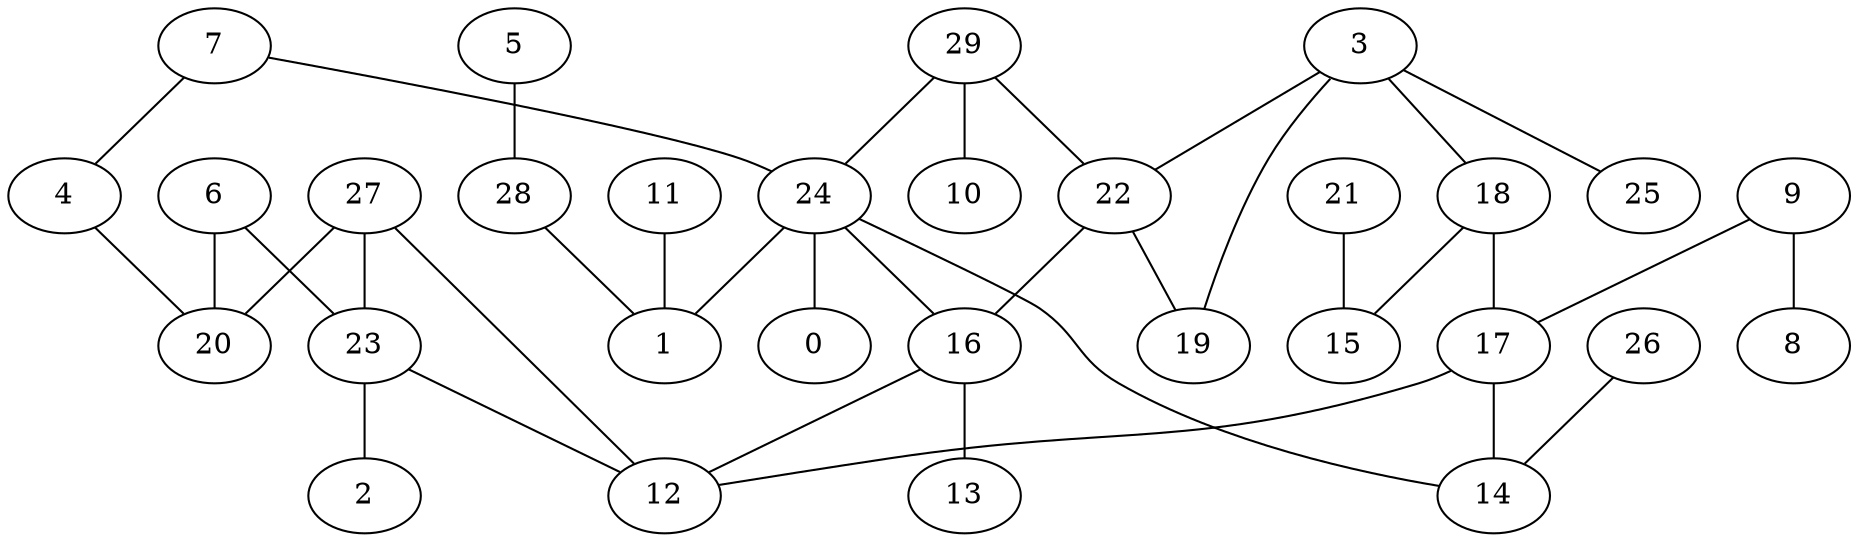 digraph GG_graph {

subgraph G_graph {
edge [color = black]
"18" -> "15" [dir = none]
"18" -> "17" [dir = none]
"11" -> "1" [dir = none]
"9" -> "8" [dir = none]
"9" -> "17" [dir = none]
"29" -> "10" [dir = none]
"29" -> "22" [dir = none]
"29" -> "24" [dir = none]
"17" -> "12" [dir = none]
"17" -> "14" [dir = none]
"28" -> "1" [dir = none]
"24" -> "1" [dir = none]
"24" -> "0" [dir = none]
"24" -> "14" [dir = none]
"23" -> "2" [dir = none]
"23" -> "12" [dir = none]
"21" -> "15" [dir = none]
"26" -> "14" [dir = none]
"16" -> "13" [dir = none]
"16" -> "12" [dir = none]
"6" -> "20" [dir = none]
"6" -> "23" [dir = none]
"3" -> "25" [dir = none]
"3" -> "19" [dir = none]
"3" -> "18" [dir = none]
"27" -> "12" [dir = none]
"7" -> "4" [dir = none]
"7" -> "24" [dir = none]
"5" -> "28" [dir = none]
"4" -> "20" [dir = none]
"3" -> "22" [dir = none]
"27" -> "20" [dir = none]
"27" -> "23" [dir = none]
"24" -> "16" [dir = none]
"22" -> "16" [dir = none]
"22" -> "19" [dir = none]
}

}
